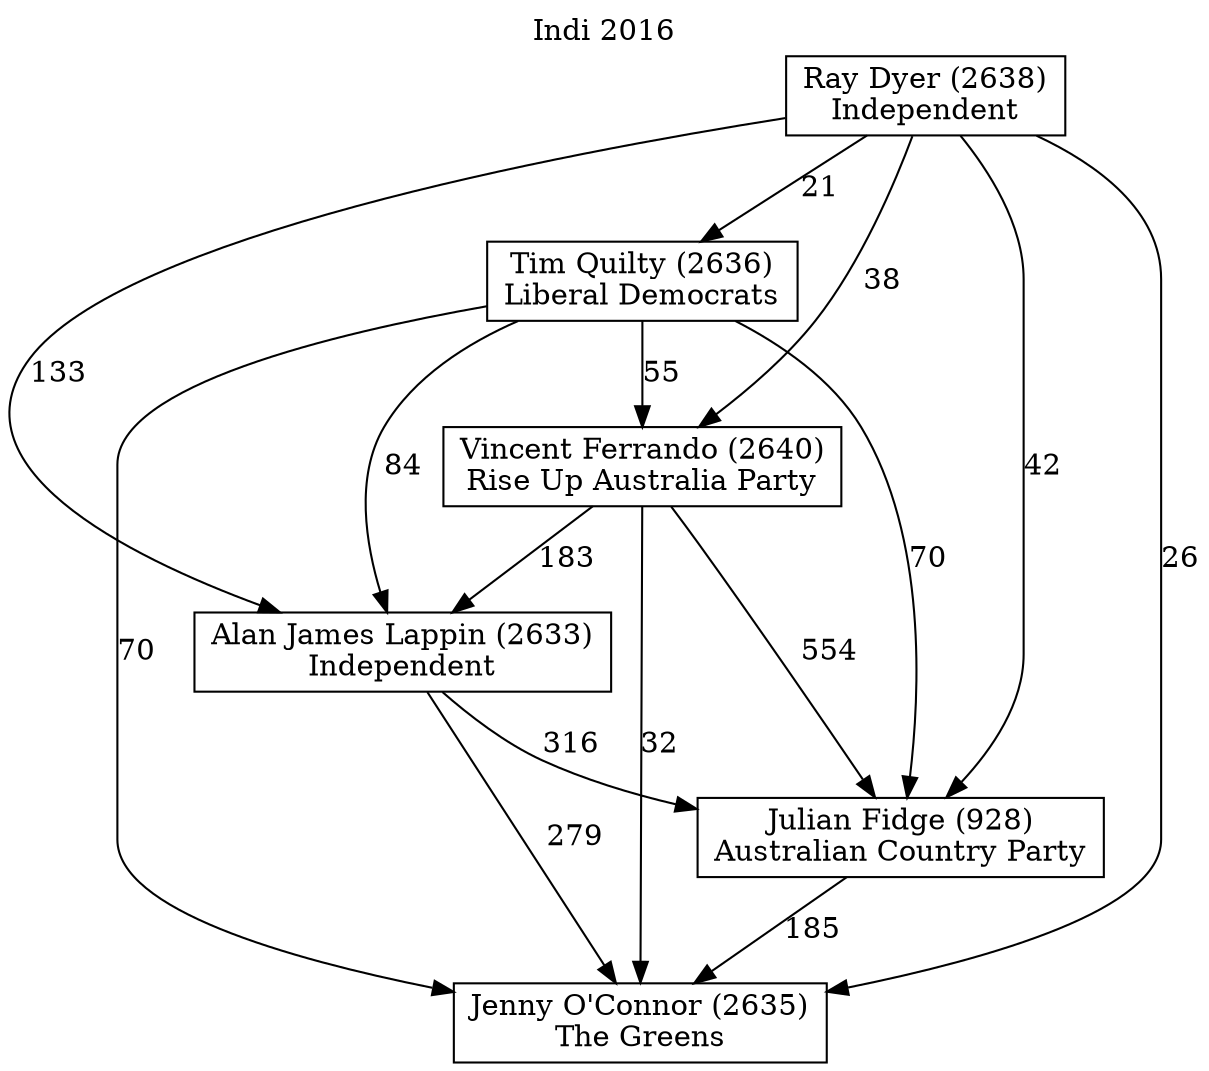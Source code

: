 // House preference flow
digraph "Jenny O'Connor (2635)_Indi_2016" {
	graph [label="Indi 2016" labelloc=t mclimit=10]
	node [shape=box]
	"Tim Quilty (2636)" [label="Tim Quilty (2636)
Liberal Democrats"]
	"Alan James Lappin (2633)" [label="Alan James Lappin (2633)
Independent"]
	"Jenny O'Connor (2635)" [label="Jenny O'Connor (2635)
The Greens"]
	"Ray Dyer (2638)" [label="Ray Dyer (2638)
Independent"]
	"Vincent Ferrando (2640)" [label="Vincent Ferrando (2640)
Rise Up Australia Party"]
	"Julian Fidge (928)" [label="Julian Fidge (928)
Australian Country Party"]
	"Tim Quilty (2636)" -> "Jenny O'Connor (2635)" [label=70]
	"Vincent Ferrando (2640)" -> "Jenny O'Connor (2635)" [label=32]
	"Vincent Ferrando (2640)" -> "Alan James Lappin (2633)" [label=183]
	"Ray Dyer (2638)" -> "Tim Quilty (2636)" [label=21]
	"Tim Quilty (2636)" -> "Julian Fidge (928)" [label=70]
	"Ray Dyer (2638)" -> "Vincent Ferrando (2640)" [label=38]
	"Ray Dyer (2638)" -> "Julian Fidge (928)" [label=42]
	"Ray Dyer (2638)" -> "Alan James Lappin (2633)" [label=133]
	"Tim Quilty (2636)" -> "Alan James Lappin (2633)" [label=84]
	"Alan James Lappin (2633)" -> "Jenny O'Connor (2635)" [label=279]
	"Ray Dyer (2638)" -> "Jenny O'Connor (2635)" [label=26]
	"Julian Fidge (928)" -> "Jenny O'Connor (2635)" [label=185]
	"Vincent Ferrando (2640)" -> "Julian Fidge (928)" [label=554]
	"Tim Quilty (2636)" -> "Vincent Ferrando (2640)" [label=55]
	"Alan James Lappin (2633)" -> "Julian Fidge (928)" [label=316]
}
